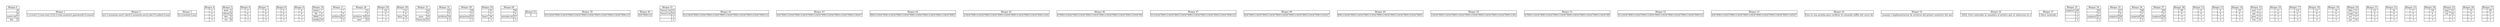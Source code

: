 digraph H {
	graph [pad="0.5", nodesep="0.5", ranksep="1"];
	node [shape=plaintext]
		rankir=LR;
	Bloque0 [
		label=<
			<table border="0" cellborder="1" cellspacing="0">
				<tr><td colspan="2">Bloque 0</td></tr>
				<tr><td>.</td><td port='P0'>0</td></tr>
				<tr><td>..</td><td port='P1'>0</td></tr>
				<tr><td>users.txt</td><td port='P2'>1</td></tr>
				<tr><td>bin</td><td port='P3'>2</td></tr>
			</table>
		>];
	Bloque1 [
		label=<
			<table border="0" cellborder="1" cellspacing="0">
				<tr><td colspan="1">Bloque 1</td></tr>
				<tr><td>1,G,root
1,U,root,root,123
2,U,root,usuario1,password
2,G,usuari</td></tr>
			</table>
		>];
	Bloque2 [
		label=<
			<table border="0" cellborder="1" cellspacing="0">
				<tr><td colspan="1">Bloque 2</td></tr>
				<tr><td>os
1,U,usuarios,user1,abc
0,U,usuarios,user2,abc
3,G,adm
0,G,mai</td></tr>
			</table>
		>];
	Bloque3 [
		label=<
			<table border="0" cellborder="1" cellspacing="0">
				<tr><td colspan="1">Bloque 3</td></tr>
				<tr><td>l
5,G,news
6,G,sys</td></tr>
			</table>
		>];
	Bloque4 [
		label=<
			<table border="0" cellborder="1" cellspacing="0">
				<tr><td colspan="2">Bloque 4</td></tr>
				<tr><td>.</td><td port='P0'>2</td></tr>
				<tr><td>..</td><td port='P1'>0</td></tr>
				<tr><td></td><td port='P2'>-1</td></tr>
				<tr><td></td><td port='P3'>-1</td></tr>
			</table>
		>];
	Bloque5 [
		label=<
			<table border="0" cellborder="1" cellspacing="0">
				<tr><td colspan="2">Bloque 5</td></tr>
				<tr><td>boot</td><td port='P0'>3</td></tr>
				<tr><td>cdrom</td><td port='P1'>4</td></tr>
				<tr><td>dev</td><td port='P2'>5</td></tr>
				<tr><td>etc</td><td port='P3'>6</td></tr>
			</table>
		>];
	Bloque6 [
		label=<
			<table border="0" cellborder="1" cellspacing="0">
				<tr><td colspan="2">Bloque 6</td></tr>
				<tr><td>.</td><td port='P0'>3</td></tr>
				<tr><td>..</td><td port='P1'>0</td></tr>
				<tr><td></td><td port='P2'>-1</td></tr>
				<tr><td></td><td port='P3'>-1</td></tr>
			</table>
		>];
	Bloque7 [
		label=<
			<table border="0" cellborder="1" cellspacing="0">
				<tr><td colspan="2">Bloque 7</td></tr>
				<tr><td>.</td><td port='P0'>4</td></tr>
				<tr><td>..</td><td port='P1'>0</td></tr>
				<tr><td></td><td port='P2'>-1</td></tr>
				<tr><td></td><td port='P3'>-1</td></tr>
			</table>
		>];
	Bloque8 [
		label=<
			<table border="0" cellborder="1" cellspacing="0">
				<tr><td colspan="2">Bloque 8</td></tr>
				<tr><td>.</td><td port='P0'>5</td></tr>
				<tr><td>..</td><td port='P1'>0</td></tr>
				<tr><td></td><td port='P2'>-1</td></tr>
				<tr><td></td><td port='P3'>-1</td></tr>
			</table>
		>];
	Bloque9 [
		label=<
			<table border="0" cellborder="1" cellspacing="0">
				<tr><td colspan="2">Bloque 9</td></tr>
				<tr><td>.</td><td port='P0'>6</td></tr>
				<tr><td>..</td><td port='P1'>0</td></tr>
				<tr><td></td><td port='P2'>-1</td></tr>
				<tr><td></td><td port='P3'>-1</td></tr>
			</table>
		>];
	Bloque10 [
		label=<
			<table border="0" cellborder="1" cellspacing="0">
				<tr><td colspan="2">Bloque 10</td></tr>
				<tr><td>home</td><td port='P0'>7</td></tr>
				<tr><td>lib</td><td port='P1'>8</td></tr>
				<tr><td>lib64</td><td port='P2'>9</td></tr>
				<tr><td>media</td><td port='P3'>10</td></tr>
			</table>
		>];
	Bloque11 [
		label=<
			<table border="0" cellborder="1" cellspacing="0">
				<tr><td colspan="2">Bloque 11</td></tr>
				<tr><td>.</td><td port='P0'>7</td></tr>
				<tr><td>..</td><td port='P1'>0</td></tr>
				<tr><td>archivos</td><td port='P2'>21</td></tr>
				<tr><td></td><td port='P3'>-1</td></tr>
			</table>
		>];
	Bloque28 [
		label=<
			<table border="0" cellborder="1" cellspacing="0">
				<tr><td colspan="2">Bloque 28</td></tr>
				<tr><td>.</td><td port='P0'>21</td></tr>
				<tr><td>..</td><td port='P1'>0</td></tr>
				<tr><td>archivos 19</td><td port='P2'>22</td></tr>
				<tr><td>user</td><td port='P3'>23</td></tr>
			</table>
		>];
	Bloque29 [
		label=<
			<table border="0" cellborder="1" cellspacing="0">
				<tr><td colspan="2">Bloque 29</td></tr>
				<tr><td>.</td><td port='P0'>22</td></tr>
				<tr><td>..</td><td port='P1'>0</td></tr>
				<tr><td></td><td port='P2'>-1</td></tr>
				<tr><td></td><td port='P3'>-1</td></tr>
			</table>
		>];
	Bloque30 [
		label=<
			<table border="0" cellborder="1" cellspacing="0">
				<tr><td colspan="2">Bloque 30</td></tr>
				<tr><td>.</td><td port='P0'>23</td></tr>
				<tr><td>..</td><td port='P1'>0</td></tr>
				<tr><td>docs</td><td port='P2'>24</td></tr>
				<tr><td></td><td port='P3'>-1</td></tr>
			</table>
		>];
	Bloque31 [
		label=<
			<table border="0" cellborder="1" cellspacing="0">
				<tr><td colspan="2">Bloque 31</td></tr>
				<tr><td>.</td><td port='P0'>24</td></tr>
				<tr><td>..</td><td port='P1'>0</td></tr>
				<tr><td>usac</td><td port='P2'>25</td></tr>
				<tr><td>Tarea.txt</td><td port='P3'>31</td></tr>
			</table>
		>];
	Bloque32 [
		label=<
			<table border="0" cellborder="1" cellspacing="0">
				<tr><td colspan="2">Bloque 32</td></tr>
				<tr><td>.</td><td port='P0'>25</td></tr>
				<tr><td>..</td><td port='P1'>0</td></tr>
				<tr><td>archivos</td><td port='P2'>34</td></tr>
				<tr><td></td><td port='P3'>-1</td></tr>
			</table>
		>];
	Bloque58 [
		label=<
			<table border="0" cellborder="1" cellspacing="0">
				<tr><td colspan="2">Bloque 58</td></tr>
				<tr><td>.</td><td port='P0'>34</td></tr>
				<tr><td>..</td><td port='P1'>0</td></tr>
				<tr><td>proyectos</td><td port='P2'>35</td></tr>
				<tr><td></td><td port='P3'>-1</td></tr>
			</table>
		>];
	Bloque59 [
		label=<
			<table border="0" cellborder="1" cellspacing="0">
				<tr><td colspan="2">Bloque 59</td></tr>
				<tr><td>.</td><td port='P0'>35</td></tr>
				<tr><td>..</td><td port='P1'>0</td></tr>
				<tr><td>fase1</td><td port='P2'>36</td></tr>
				<tr><td></td><td port='P3'>-1</td></tr>
			</table>
		>];
	Bloque60 [
		label=<
			<table border="0" cellborder="1" cellspacing="0">
				<tr><td colspan="2">Bloque 60</td></tr>
				<tr><td>.</td><td port='P0'>36</td></tr>
				<tr><td>..</td><td port='P1'>0</td></tr>
				<tr><td>entrada.txt</td><td port='P2'>37</td></tr>
				<tr><td></td><td port='P3'>-1</td></tr>
			</table>
		>];
	Bloque61 [
		label=<
			<table border="0" cellborder="1" cellspacing="0">
				<tr><td colspan="1">Bloque 61</td></tr>
				<tr><td>0</td></tr>
			</table>
		>];
	Bloque39 [
		label=<
			<table border="0" cellborder="1" cellspacing="0">
				<tr><td colspan="1">Bloque 39</td></tr>
				<tr><td>0123456789012345678901234567890123456789012345678901234567890123</td></tr>
			</table>
		>];
	Bloque40 [
		label=<
			<table border="0" cellborder="1" cellspacing="0">
				<tr><td colspan="1">Bloque 40</td></tr>
				<tr><td>4567890123</td></tr>
			</table>
		>];
	Bloque41 [
		label=<
			<table border="0" cellborder="1" cellspacing="0">
				<tr><td colspan="2">Bloque 41</td></tr>
				<tr><td>Tarea2.txt</td><td port='P0'>32</td></tr>
				<tr><td>Tarea3.txt</td><td port='P1'>33</td></tr>
				<tr><td></td><td port='P2'>-1</td></tr>
				<tr><td></td><td port='P3'>-1</td></tr>
			</table>
		>];
	Bloque42 [
		label=<
			<table border="0" cellborder="1" cellspacing="0">
				<tr><td colspan="1">Bloque 42</td></tr>
				<tr><td>0123456789012345678901234567890123456789012345678901234567890123</td></tr>
			</table>
		>];
	Bloque43 [
		label=<
			<table border="0" cellborder="1" cellspacing="0">
				<tr><td colspan="1">Bloque 43</td></tr>
				<tr><td>4567890123456789012345678901234567890123456789012345678901234567</td></tr>
			</table>
		>];
	Bloque44 [
		label=<
			<table border="0" cellborder="1" cellspacing="0">
				<tr><td colspan="1">Bloque 44</td></tr>
				<tr><td>8901234567890123456789012345678901234567890123456789012345678901</td></tr>
			</table>
		>];
	Bloque45 [
		label=<
			<table border="0" cellborder="1" cellspacing="0">
				<tr><td colspan="1">Bloque 45</td></tr>
				<tr><td>2345678901234567890123456789012345678901234567890123456789012345</td></tr>
			</table>
		>];
	Bloque46 [
		label=<
			<table border="0" cellborder="1" cellspacing="0">
				<tr><td colspan="1">Bloque 46</td></tr>
				<tr><td>6789012345678901234567890123456789012345678901234567890123456789</td></tr>
			</table>
		>];
	Bloque47 [
		label=<
			<table border="0" cellborder="1" cellspacing="0">
				<tr><td colspan="1">Bloque 47</td></tr>
				<tr><td>0123456789012345678901234567890123456789012345678901234567890123</td></tr>
			</table>
		>];
	Bloque48 [
		label=<
			<table border="0" cellborder="1" cellspacing="0">
				<tr><td colspan="1">Bloque 48</td></tr>
				<tr><td>4567890123456789012345678901234567890123456789012345678901234567</td></tr>
			</table>
		>];
	Bloque49 [
		label=<
			<table border="0" cellborder="1" cellspacing="0">
				<tr><td colspan="1">Bloque 49</td></tr>
				<tr><td>8901234567890123456789012345678901234567890123456789012345678901</td></tr>
			</table>
		>];
	Bloque50 [
		label=<
			<table border="0" cellborder="1" cellspacing="0">
				<tr><td colspan="1">Bloque 50</td></tr>
				<tr><td>2345678901234567890123456789012345678901234567890123456789012345</td></tr>
			</table>
		>];
	Bloque51 [
		label=<
			<table border="0" cellborder="1" cellspacing="0">
				<tr><td colspan="1">Bloque 51</td></tr>
				<tr><td>6789012345678901234567890123456789012345678901234567890123456789</td></tr>
			</table>
		>];
	Bloque52 [
		label=<
			<table border="0" cellborder="1" cellspacing="0">
				<tr><td colspan="1">Bloque 52</td></tr>
				<tr><td>0123456789012345678901234567890123456789012345678901234567890123</td></tr>
			</table>
		>];
	Bloque53 [
		label=<
			<table border="0" cellborder="1" cellspacing="0">
				<tr><td colspan="1">Bloque 53</td></tr>
				<tr><td>4567890123456789012345678901234567890123456789012345678901234567</td></tr>
			</table>
		>];
	Bloque54 [
		label=<
			<table border="0" cellborder="1" cellspacing="0">
				<tr><td colspan="1">Bloque 54</td></tr>
				<tr><td>Esta es una prueba para cerificar el comando mffile del curso de</td></tr>
			</table>
		>];
	Bloque55 [
		label=<
			<table border="0" cellborder="1" cellspacing="0">
				<tr><td colspan="1">Bloque 55</td></tr>
				<tr><td> manejo e implementacion de archivos del primer semestre del ano</td></tr>
			</table>
		>];
	Bloque56 [
		label=<
			<table border="0" cellborder="1" cellspacing="0">
				<tr><td colspan="1">Bloque 56</td></tr>
				<tr><td> 2024, Este contenido se mandara al archivo que se almacena en e</td></tr>
			</table>
		>];
	Bloque57 [
		label=<
			<table border="0" cellborder="1" cellspacing="0">
				<tr><td colspan="1">Bloque 57</td></tr>
				<tr><td>l disco montado.
</td></tr>
			</table>
		>];
	Bloque33 [
		label=<
			<table border="0" cellborder="1" cellspacing="0">
				<tr><td colspan="2">Bloque 33</td></tr>
				<tr><td>carpeta1</td><td port='P0'>26</td></tr>
				<tr><td></td><td port='P1'>-1</td></tr>
				<tr><td></td><td port='P2'>-1</td></tr>
				<tr><td></td><td port='P3'>-1</td></tr>
			</table>
		>];
	Bloque34 [
		label=<
			<table border="0" cellborder="1" cellspacing="0">
				<tr><td colspan="2">Bloque 34</td></tr>
				<tr><td>.</td><td port='P0'>26</td></tr>
				<tr><td>..</td><td port='P1'>0</td></tr>
				<tr><td>carpeta2</td><td port='P2'>27</td></tr>
				<tr><td></td><td port='P3'>-1</td></tr>
			</table>
		>];
	Bloque35 [
		label=<
			<table border="0" cellborder="1" cellspacing="0">
				<tr><td colspan="2">Bloque 35</td></tr>
				<tr><td>.</td><td port='P0'>27</td></tr>
				<tr><td>..</td><td port='P1'>0</td></tr>
				<tr><td>carpeta3</td><td port='P2'>28</td></tr>
				<tr><td></td><td port='P3'>-1</td></tr>
			</table>
		>];
	Bloque36 [
		label=<
			<table border="0" cellborder="1" cellspacing="0">
				<tr><td colspan="2">Bloque 36</td></tr>
				<tr><td>.</td><td port='P0'>28</td></tr>
				<tr><td>..</td><td port='P1'>0</td></tr>
				<tr><td>carpeta4</td><td port='P2'>29</td></tr>
				<tr><td></td><td port='P3'>-1</td></tr>
			</table>
		>];
	Bloque37 [
		label=<
			<table border="0" cellborder="1" cellspacing="0">
				<tr><td colspan="2">Bloque 37</td></tr>
				<tr><td>.</td><td port='P0'>29</td></tr>
				<tr><td>..</td><td port='P1'>0</td></tr>
				<tr><td>carpeta5</td><td port='P2'>30</td></tr>
				<tr><td></td><td port='P3'>-1</td></tr>
			</table>
		>];
	Bloque38 [
		label=<
			<table border="0" cellborder="1" cellspacing="0">
				<tr><td colspan="2">Bloque 38</td></tr>
				<tr><td>.</td><td port='P0'>30</td></tr>
				<tr><td>..</td><td port='P1'>0</td></tr>
				<tr><td></td><td port='P2'>-1</td></tr>
				<tr><td></td><td port='P3'>-1</td></tr>
			</table>
		>];
	Bloque12 [
		label=<
			<table border="0" cellborder="1" cellspacing="0">
				<tr><td colspan="2">Bloque 12</td></tr>
				<tr><td>.</td><td port='P0'>8</td></tr>
				<tr><td>..</td><td port='P1'>0</td></tr>
				<tr><td></td><td port='P2'>-1</td></tr>
				<tr><td></td><td port='P3'>-1</td></tr>
			</table>
		>];
	Bloque13 [
		label=<
			<table border="0" cellborder="1" cellspacing="0">
				<tr><td colspan="2">Bloque 13</td></tr>
				<tr><td>.</td><td port='P0'>9</td></tr>
				<tr><td>..</td><td port='P1'>0</td></tr>
				<tr><td></td><td port='P2'>-1</td></tr>
				<tr><td></td><td port='P3'>-1</td></tr>
			</table>
		>];
	Bloque14 [
		label=<
			<table border="0" cellborder="1" cellspacing="0">
				<tr><td colspan="2">Bloque 14</td></tr>
				<tr><td>.</td><td port='P0'>10</td></tr>
				<tr><td>..</td><td port='P1'>0</td></tr>
				<tr><td></td><td port='P2'>-1</td></tr>
				<tr><td></td><td port='P3'>-1</td></tr>
			</table>
		>];
	Bloque15 [
		label=<
			<table border="0" cellborder="1" cellspacing="0">
				<tr><td colspan="2">Bloque 15</td></tr>
				<tr><td>mnt</td><td port='P0'>11</td></tr>
				<tr><td>opt</td><td port='P1'>12</td></tr>
				<tr><td>proc</td><td port='P2'>13</td></tr>
				<tr><td>run</td><td port='P3'>14</td></tr>
			</table>
		>];
	Bloque16 [
		label=<
			<table border="0" cellborder="1" cellspacing="0">
				<tr><td colspan="2">Bloque 16</td></tr>
				<tr><td>.</td><td port='P0'>11</td></tr>
				<tr><td>..</td><td port='P1'>0</td></tr>
				<tr><td></td><td port='P2'>-1</td></tr>
				<tr><td></td><td port='P3'>-1</td></tr>
			</table>
		>];
	Bloque17 [
		label=<
			<table border="0" cellborder="1" cellspacing="0">
				<tr><td colspan="2">Bloque 17</td></tr>
				<tr><td>.</td><td port='P0'>12</td></tr>
				<tr><td>..</td><td port='P1'>0</td></tr>
				<tr><td></td><td port='P2'>-1</td></tr>
				<tr><td></td><td port='P3'>-1</td></tr>
			</table>
		>];
	Bloque18 [
		label=<
			<table border="0" cellborder="1" cellspacing="0">
				<tr><td colspan="2">Bloque 18</td></tr>
				<tr><td>.</td><td port='P0'>13</td></tr>
				<tr><td>..</td><td port='P1'>0</td></tr>
				<tr><td></td><td port='P2'>-1</td></tr>
				<tr><td></td><td port='P3'>-1</td></tr>
			</table>
		>];
	Bloque19 [
		label=<
			<table border="0" cellborder="1" cellspacing="0">
				<tr><td colspan="2">Bloque 19</td></tr>
				<tr><td>.</td><td port='P0'>14</td></tr>
				<tr><td>..</td><td port='P1'>0</td></tr>
				<tr><td></td><td port='P2'>-1</td></tr>
				<tr><td></td><td port='P3'>-1</td></tr>
			</table>
		>];
	Bloque20 [
		label=<
			<table border="0" cellborder="1" cellspacing="0">
				<tr><td colspan="2">Bloque 20</td></tr>
				<tr><td>sbin</td><td port='P0'>15</td></tr>
				<tr><td>snap</td><td port='P1'>16</td></tr>
				<tr><td>srv</td><td port='P2'>17</td></tr>
				<tr><td>sys</td><td port='P3'>18</td></tr>
			</table>
		>];
	Bloque21 [
		label=<
			<table border="0" cellborder="1" cellspacing="0">
				<tr><td colspan="2">Bloque 21</td></tr>
				<tr><td>.</td><td port='P0'>15</td></tr>
				<tr><td>..</td><td port='P1'>0</td></tr>
				<tr><td></td><td port='P2'>-1</td></tr>
				<tr><td></td><td port='P3'>-1</td></tr>
			</table>
		>];
	Bloque22 [
		label=<
			<table border="0" cellborder="1" cellspacing="0">
				<tr><td colspan="2">Bloque 22</td></tr>
				<tr><td>.</td><td port='P0'>16</td></tr>
				<tr><td>..</td><td port='P1'>0</td></tr>
				<tr><td></td><td port='P2'>-1</td></tr>
				<tr><td></td><td port='P3'>-1</td></tr>
			</table>
		>];
	Bloque23 [
		label=<
			<table border="0" cellborder="1" cellspacing="0">
				<tr><td colspan="2">Bloque 23</td></tr>
				<tr><td>.</td><td port='P0'>17</td></tr>
				<tr><td>..</td><td port='P1'>0</td></tr>
				<tr><td></td><td port='P2'>-1</td></tr>
				<tr><td></td><td port='P3'>-1</td></tr>
			</table>
		>];
	Bloque24 [
		label=<
			<table border="0" cellborder="1" cellspacing="0">
				<tr><td colspan="2">Bloque 24</td></tr>
				<tr><td>.</td><td port='P0'>18</td></tr>
				<tr><td>..</td><td port='P1'>0</td></tr>
				<tr><td></td><td port='P2'>-1</td></tr>
				<tr><td></td><td port='P3'>-1</td></tr>
			</table>
		>];
	Bloque25 [
		label=<
			<table border="0" cellborder="1" cellspacing="0">
				<tr><td colspan="2">Bloque 25</td></tr>
				<tr><td>tmp</td><td port='P0'>19</td></tr>
				<tr><td>var</td><td port='P1'>20</td></tr>
				<tr><td></td><td port='P2'>-1</td></tr>
				<tr><td></td><td port='P3'>-1</td></tr>
			</table>
		>];
	Bloque26 [
		label=<
			<table border="0" cellborder="1" cellspacing="0">
				<tr><td colspan="2">Bloque 26</td></tr>
				<tr><td>.</td><td port='P0'>19</td></tr>
				<tr><td>..</td><td port='P1'>0</td></tr>
				<tr><td></td><td port='P2'>-1</td></tr>
				<tr><td></td><td port='P3'>-1</td></tr>
			</table>
		>];
	Bloque27 [
		label=<
			<table border="0" cellborder="1" cellspacing="0">
				<tr><td colspan="2">Bloque 27</td></tr>
				<tr><td>.</td><td port='P0'>20</td></tr>
				<tr><td>..</td><td port='P1'>0</td></tr>
				<tr><td></td><td port='P2'>-1</td></tr>
				<tr><td></td><td port='P3'>-1</td></tr>
			</table>
		>];
}